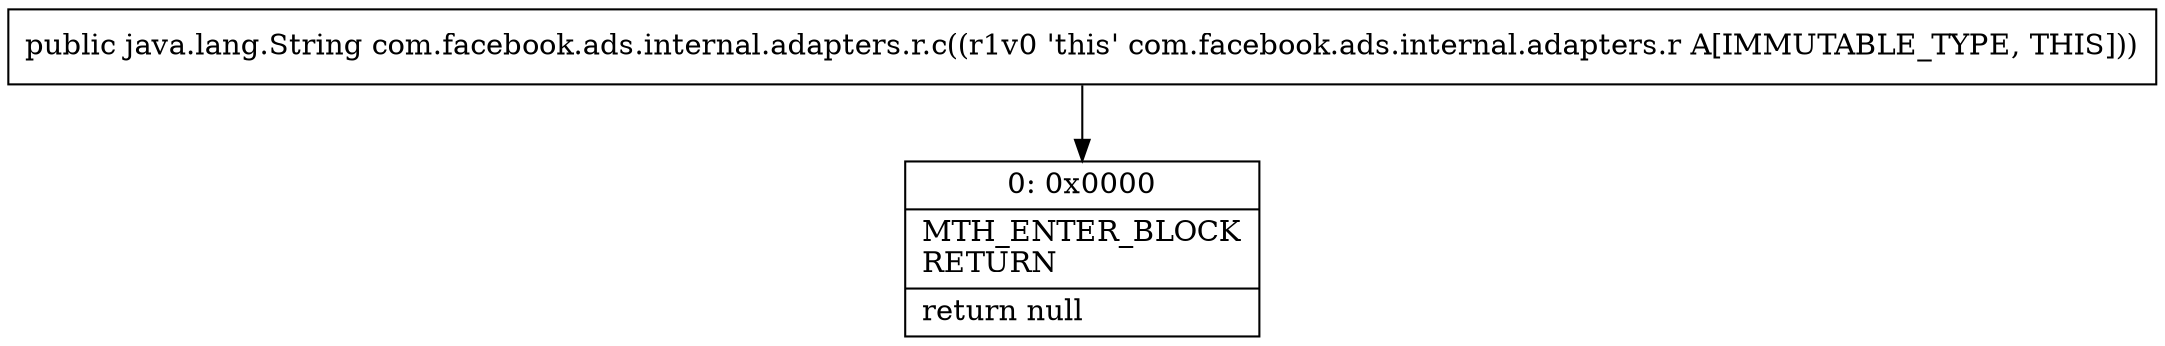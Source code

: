 digraph "CFG forcom.facebook.ads.internal.adapters.r.c()Ljava\/lang\/String;" {
Node_0 [shape=record,label="{0\:\ 0x0000|MTH_ENTER_BLOCK\lRETURN\l|return null\l}"];
MethodNode[shape=record,label="{public java.lang.String com.facebook.ads.internal.adapters.r.c((r1v0 'this' com.facebook.ads.internal.adapters.r A[IMMUTABLE_TYPE, THIS])) }"];
MethodNode -> Node_0;
}

